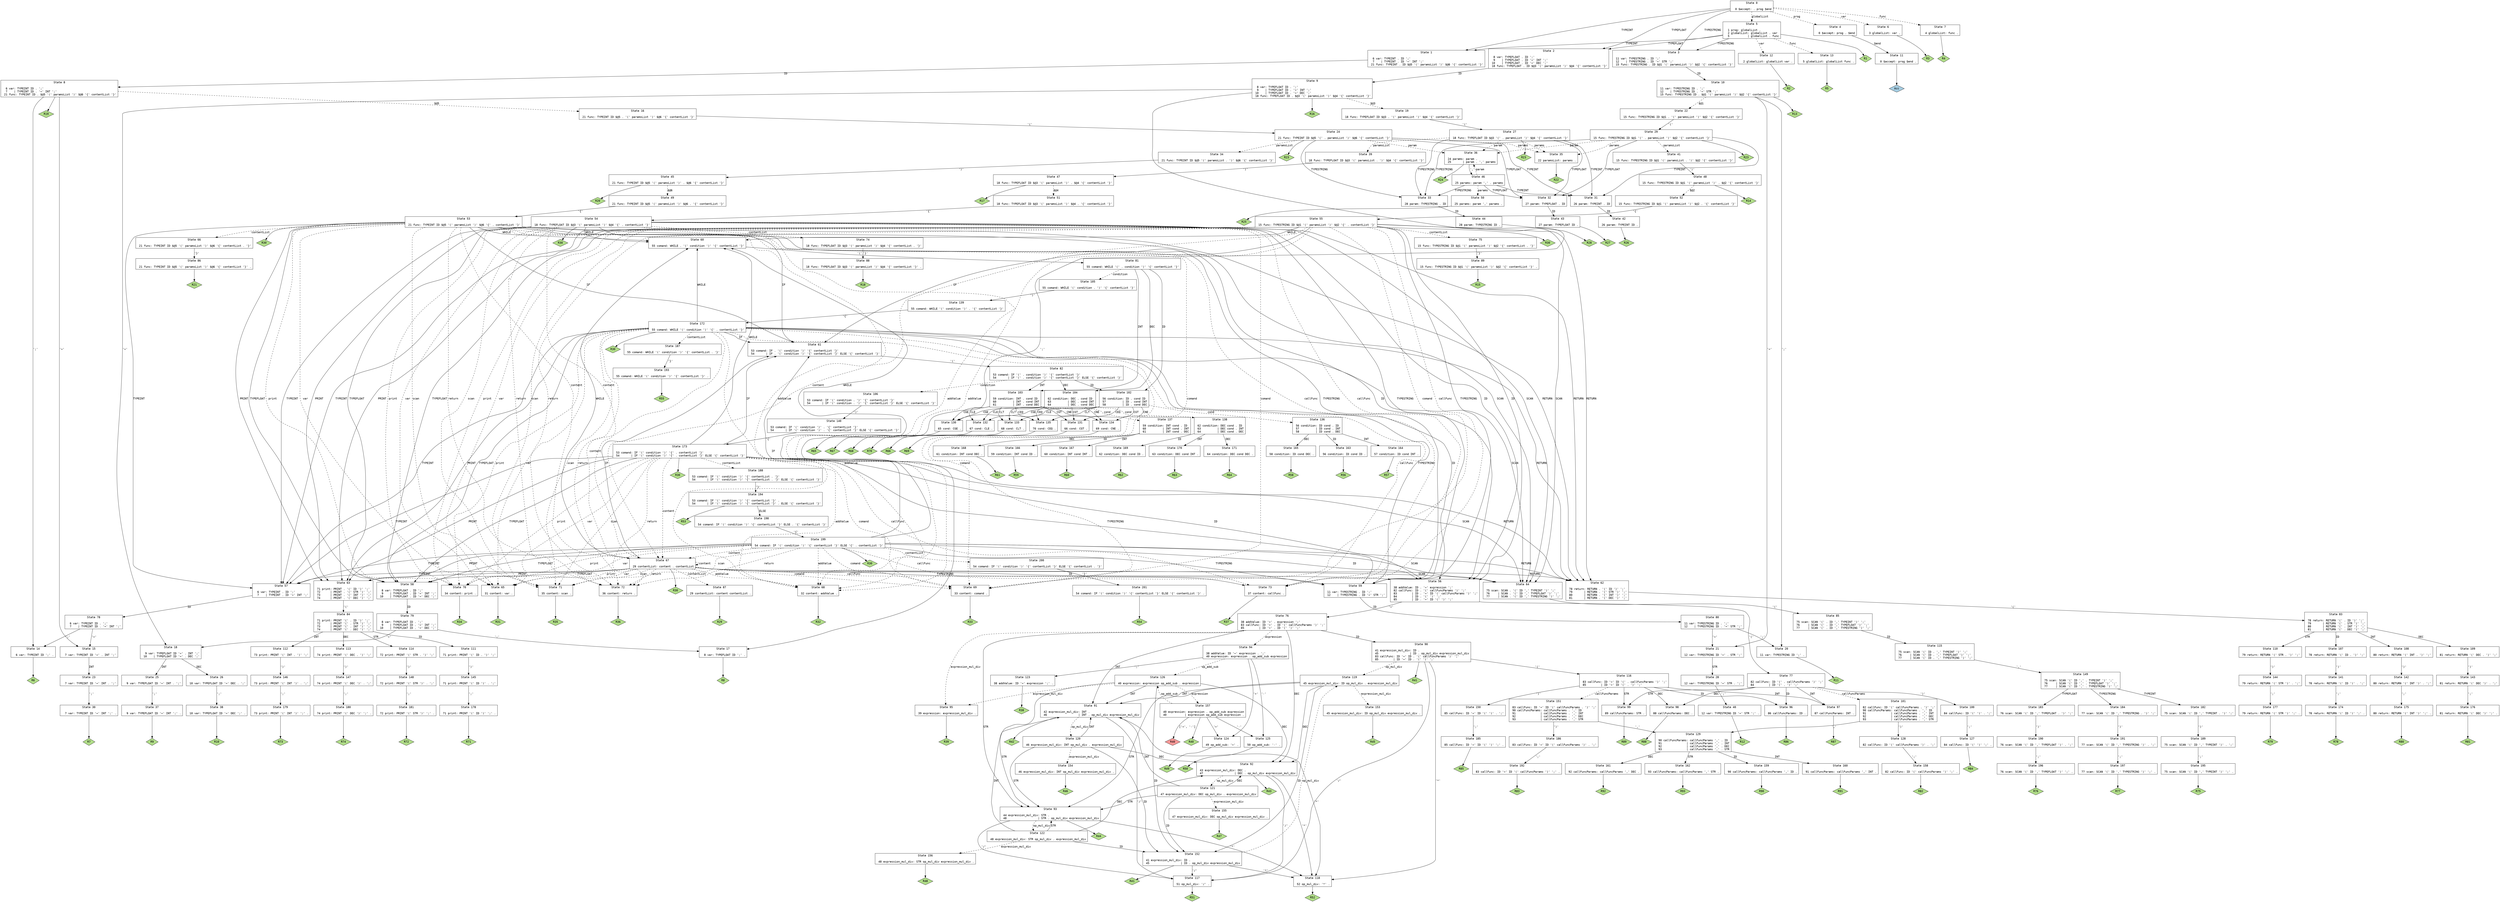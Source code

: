 // Generated by GNU Bison 3.5.1.
// Report bugs to <bug-bison@gnu.org>.
// Home page: <https://www.gnu.org/software/bison/>.

digraph "lang.y"
{
  node [fontname = courier, shape = box, colorscheme = paired6]
  edge [fontname = courier]

  0 [label="State 0\n\l  0 $accept: . prog $end\l"]
  0 -> 1 [style=solid label="TYPEINT"]
  0 -> 2 [style=solid label="TYPEFLOAT"]
  0 -> 3 [style=solid label="TYPESTRING"]
  0 -> 4 [style=dashed label="prog"]
  0 -> 5 [style=dashed label="globalList"]
  0 -> 6 [style=dashed label="var"]
  0 -> 7 [style=dashed label="func"]
  1 [label="State 1\n\l  6 var: TYPEINT . ID ';'\l  7    | TYPEINT . ID '=' INT ';'\l 21 func: TYPEINT . ID $@5 '(' paramsList ')' $@6 '{' contentList '}'\l"]
  1 -> 8 [style=solid label="ID"]
  2 [label="State 2\n\l  8 var: TYPEFLOAT . ID ';'\l  9    | TYPEFLOAT . ID '=' INT ';'\l 10    | TYPEFLOAT . ID '=' DEC ';'\l 18 func: TYPEFLOAT . ID $@3 '(' paramsList ')' $@4 '{' contentList '}'\l"]
  2 -> 9 [style=solid label="ID"]
  3 [label="State 3\n\l 11 var: TYPESTRING . ID ';'\l 12    | TYPESTRING . ID '=' STR ';'\l 15 func: TYPESTRING . ID $@1 '(' paramsList ')' $@2 '{' contentList '}'\l"]
  3 -> 10 [style=solid label="ID"]
  4 [label="State 4\n\l  0 $accept: prog . $end\l"]
  4 -> 11 [style=solid label="$end"]
  5 [label="State 5\n\l  1 prog: globalList .\l  2 globalList: globalList . var\l  5           | globalList . func\l"]
  5 -> 1 [style=solid label="TYPEINT"]
  5 -> 2 [style=solid label="TYPEFLOAT"]
  5 -> 3 [style=solid label="TYPESTRING"]
  5 -> 12 [style=dashed label="var"]
  5 -> 13 [style=dashed label="func"]
  5 -> "5R1" [style=solid]
 "5R1" [label="R1", fillcolor=3, shape=diamond, style=filled]
  6 [label="State 6\n\l  3 globalList: var .\l"]
  6 -> "6R3" [style=solid]
 "6R3" [label="R3", fillcolor=3, shape=diamond, style=filled]
  7 [label="State 7\n\l  4 globalList: func .\l"]
  7 -> "7R4" [style=solid]
 "7R4" [label="R4", fillcolor=3, shape=diamond, style=filled]
  8 [label="State 8\n\l  6 var: TYPEINT ID . ';'\l  7    | TYPEINT ID . '=' INT ';'\l 21 func: TYPEINT ID . $@5 '(' paramsList ')' $@6 '{' contentList '}'\l"]
  8 -> 14 [style=solid label="';'"]
  8 -> 15 [style=solid label="'='"]
  8 -> 16 [style=dashed label="$@5"]
  8 -> "8R19" [style=solid]
 "8R19" [label="R19", fillcolor=3, shape=diamond, style=filled]
  9 [label="State 9\n\l  8 var: TYPEFLOAT ID . ';'\l  9    | TYPEFLOAT ID . '=' INT ';'\l 10    | TYPEFLOAT ID . '=' DEC ';'\l 18 func: TYPEFLOAT ID . $@3 '(' paramsList ')' $@4 '{' contentList '}'\l"]
  9 -> 17 [style=solid label="';'"]
  9 -> 18 [style=solid label="'='"]
  9 -> 19 [style=dashed label="$@3"]
  9 -> "9R16" [style=solid]
 "9R16" [label="R16", fillcolor=3, shape=diamond, style=filled]
  10 [label="State 10\n\l 11 var: TYPESTRING ID . ';'\l 12    | TYPESTRING ID . '=' STR ';'\l 15 func: TYPESTRING ID . $@1 '(' paramsList ')' $@2 '{' contentList '}'\l"]
  10 -> 20 [style=solid label="';'"]
  10 -> 21 [style=solid label="'='"]
  10 -> 22 [style=dashed label="$@1"]
  10 -> "10R13" [style=solid]
 "10R13" [label="R13", fillcolor=3, shape=diamond, style=filled]
  11 [label="State 11\n\l  0 $accept: prog $end .\l"]
  11 -> "11R0" [style=solid]
 "11R0" [label="Acc", fillcolor=1, shape=diamond, style=filled]
  12 [label="State 12\n\l  2 globalList: globalList var .\l"]
  12 -> "12R2" [style=solid]
 "12R2" [label="R2", fillcolor=3, shape=diamond, style=filled]
  13 [label="State 13\n\l  5 globalList: globalList func .\l"]
  13 -> "13R5" [style=solid]
 "13R5" [label="R5", fillcolor=3, shape=diamond, style=filled]
  14 [label="State 14\n\l  6 var: TYPEINT ID ';' .\l"]
  14 -> "14R6" [style=solid]
 "14R6" [label="R6", fillcolor=3, shape=diamond, style=filled]
  15 [label="State 15\n\l  7 var: TYPEINT ID '=' . INT ';'\l"]
  15 -> 23 [style=solid label="INT"]
  16 [label="State 16\n\l 21 func: TYPEINT ID $@5 . '(' paramsList ')' $@6 '{' contentList '}'\l"]
  16 -> 24 [style=solid label="'('"]
  17 [label="State 17\n\l  8 var: TYPEFLOAT ID ';' .\l"]
  17 -> "17R8" [style=solid]
 "17R8" [label="R8", fillcolor=3, shape=diamond, style=filled]
  18 [label="State 18\n\l  9 var: TYPEFLOAT ID '=' . INT ';'\l 10    | TYPEFLOAT ID '=' . DEC ';'\l"]
  18 -> 25 [style=solid label="INT"]
  18 -> 26 [style=solid label="DEC"]
  19 [label="State 19\n\l 18 func: TYPEFLOAT ID $@3 . '(' paramsList ')' $@4 '{' contentList '}'\l"]
  19 -> 27 [style=solid label="'('"]
  20 [label="State 20\n\l 11 var: TYPESTRING ID ';' .\l"]
  20 -> "20R11" [style=solid]
 "20R11" [label="R11", fillcolor=3, shape=diamond, style=filled]
  21 [label="State 21\n\l 12 var: TYPESTRING ID '=' . STR ';'\l"]
  21 -> 28 [style=solid label="STR"]
  22 [label="State 22\n\l 15 func: TYPESTRING ID $@1 . '(' paramsList ')' $@2 '{' contentList '}'\l"]
  22 -> 29 [style=solid label="'('"]
  23 [label="State 23\n\l  7 var: TYPEINT ID '=' INT . ';'\l"]
  23 -> 30 [style=solid label="';'"]
  24 [label="State 24\n\l 21 func: TYPEINT ID $@5 '(' . paramsList ')' $@6 '{' contentList '}'\l"]
  24 -> 31 [style=solid label="TYPEINT"]
  24 -> 32 [style=solid label="TYPEFLOAT"]
  24 -> 33 [style=solid label="TYPESTRING"]
  24 -> 34 [style=dashed label="paramsList"]
  24 -> 35 [style=dashed label="params"]
  24 -> 36 [style=dashed label="param"]
  24 -> "24R23" [style=solid]
 "24R23" [label="R23", fillcolor=3, shape=diamond, style=filled]
  25 [label="State 25\n\l  9 var: TYPEFLOAT ID '=' INT . ';'\l"]
  25 -> 37 [style=solid label="';'"]
  26 [label="State 26\n\l 10 var: TYPEFLOAT ID '=' DEC . ';'\l"]
  26 -> 38 [style=solid label="';'"]
  27 [label="State 27\n\l 18 func: TYPEFLOAT ID $@3 '(' . paramsList ')' $@4 '{' contentList '}'\l"]
  27 -> 31 [style=solid label="TYPEINT"]
  27 -> 32 [style=solid label="TYPEFLOAT"]
  27 -> 33 [style=solid label="TYPESTRING"]
  27 -> 39 [style=dashed label="paramsList"]
  27 -> 35 [style=dashed label="params"]
  27 -> 36 [style=dashed label="param"]
  27 -> "27R23" [style=solid]
 "27R23" [label="R23", fillcolor=3, shape=diamond, style=filled]
  28 [label="State 28\n\l 12 var: TYPESTRING ID '=' STR . ';'\l"]
  28 -> 40 [style=solid label="';'"]
  29 [label="State 29\n\l 15 func: TYPESTRING ID $@1 '(' . paramsList ')' $@2 '{' contentList '}'\l"]
  29 -> 31 [style=solid label="TYPEINT"]
  29 -> 32 [style=solid label="TYPEFLOAT"]
  29 -> 33 [style=solid label="TYPESTRING"]
  29 -> 41 [style=dashed label="paramsList"]
  29 -> 35 [style=dashed label="params"]
  29 -> 36 [style=dashed label="param"]
  29 -> "29R23" [style=solid]
 "29R23" [label="R23", fillcolor=3, shape=diamond, style=filled]
  30 [label="State 30\n\l  7 var: TYPEINT ID '=' INT ';' .\l"]
  30 -> "30R7" [style=solid]
 "30R7" [label="R7", fillcolor=3, shape=diamond, style=filled]
  31 [label="State 31\n\l 26 param: TYPEINT . ID\l"]
  31 -> 42 [style=solid label="ID"]
  32 [label="State 32\n\l 27 param: TYPEFLOAT . ID\l"]
  32 -> 43 [style=solid label="ID"]
  33 [label="State 33\n\l 28 param: TYPESTRING . ID\l"]
  33 -> 44 [style=solid label="ID"]
  34 [label="State 34\n\l 21 func: TYPEINT ID $@5 '(' paramsList . ')' $@6 '{' contentList '}'\l"]
  34 -> 45 [style=solid label="')'"]
  35 [label="State 35\n\l 22 paramsList: params .\l"]
  35 -> "35R22" [style=solid]
 "35R22" [label="R22", fillcolor=3, shape=diamond, style=filled]
  36 [label="State 36\n\l 24 params: param .\l 25       | param . ',' params\l"]
  36 -> 46 [style=solid label="','"]
  36 -> "36R24" [style=solid]
 "36R24" [label="R24", fillcolor=3, shape=diamond, style=filled]
  37 [label="State 37\n\l  9 var: TYPEFLOAT ID '=' INT ';' .\l"]
  37 -> "37R9" [style=solid]
 "37R9" [label="R9", fillcolor=3, shape=diamond, style=filled]
  38 [label="State 38\n\l 10 var: TYPEFLOAT ID '=' DEC ';' .\l"]
  38 -> "38R10" [style=solid]
 "38R10" [label="R10", fillcolor=3, shape=diamond, style=filled]
  39 [label="State 39\n\l 18 func: TYPEFLOAT ID $@3 '(' paramsList . ')' $@4 '{' contentList '}'\l"]
  39 -> 47 [style=solid label="')'"]
  40 [label="State 40\n\l 12 var: TYPESTRING ID '=' STR ';' .\l"]
  40 -> "40R12" [style=solid]
 "40R12" [label="R12", fillcolor=3, shape=diamond, style=filled]
  41 [label="State 41\n\l 15 func: TYPESTRING ID $@1 '(' paramsList . ')' $@2 '{' contentList '}'\l"]
  41 -> 48 [style=solid label="')'"]
  42 [label="State 42\n\l 26 param: TYPEINT ID .\l"]
  42 -> "42R26" [style=solid]
 "42R26" [label="R26", fillcolor=3, shape=diamond, style=filled]
  43 [label="State 43\n\l 27 param: TYPEFLOAT ID .\l"]
  43 -> "43R27" [style=solid]
 "43R27" [label="R27", fillcolor=3, shape=diamond, style=filled]
  44 [label="State 44\n\l 28 param: TYPESTRING ID .\l"]
  44 -> "44R28" [style=solid]
 "44R28" [label="R28", fillcolor=3, shape=diamond, style=filled]
  45 [label="State 45\n\l 21 func: TYPEINT ID $@5 '(' paramsList ')' . $@6 '{' contentList '}'\l"]
  45 -> 49 [style=dashed label="$@6"]
  45 -> "45R20" [style=solid]
 "45R20" [label="R20", fillcolor=3, shape=diamond, style=filled]
  46 [label="State 46\n\l 25 params: param ',' . params\l"]
  46 -> 31 [style=solid label="TYPEINT"]
  46 -> 32 [style=solid label="TYPEFLOAT"]
  46 -> 33 [style=solid label="TYPESTRING"]
  46 -> 50 [style=dashed label="params"]
  46 -> 36 [style=dashed label="param"]
  47 [label="State 47\n\l 18 func: TYPEFLOAT ID $@3 '(' paramsList ')' . $@4 '{' contentList '}'\l"]
  47 -> 51 [style=dashed label="$@4"]
  47 -> "47R17" [style=solid]
 "47R17" [label="R17", fillcolor=3, shape=diamond, style=filled]
  48 [label="State 48\n\l 15 func: TYPESTRING ID $@1 '(' paramsList ')' . $@2 '{' contentList '}'\l"]
  48 -> 52 [style=dashed label="$@2"]
  48 -> "48R14" [style=solid]
 "48R14" [label="R14", fillcolor=3, shape=diamond, style=filled]
  49 [label="State 49\n\l 21 func: TYPEINT ID $@5 '(' paramsList ')' $@6 . '{' contentList '}'\l"]
  49 -> 53 [style=solid label="'{'"]
  50 [label="State 50\n\l 25 params: param ',' params .\l"]
  50 -> "50R25" [style=solid]
 "50R25" [label="R25", fillcolor=3, shape=diamond, style=filled]
  51 [label="State 51\n\l 18 func: TYPEFLOAT ID $@3 '(' paramsList ')' $@4 . '{' contentList '}'\l"]
  51 -> 54 [style=solid label="'{'"]
  52 [label="State 52\n\l 15 func: TYPESTRING ID $@1 '(' paramsList ')' $@2 . '{' contentList '}'\l"]
  52 -> 55 [style=solid label="'{'"]
  53 [label="State 53\n\l 21 func: TYPEINT ID $@5 '(' paramsList ')' $@6 '{' . contentList '}'\l"]
  53 -> 56 [style=solid label="ID"]
  53 -> 57 [style=solid label="TYPEINT"]
  53 -> 58 [style=solid label="TYPEFLOAT"]
  53 -> 59 [style=solid label="TYPESTRING"]
  53 -> 60 [style=solid label="WHILE"]
  53 -> 61 [style=solid label="IF"]
  53 -> 62 [style=solid label="RETURN"]
  53 -> 63 [style=solid label="PRINT"]
  53 -> 64 [style=solid label="SCAN"]
  53 -> 65 [style=dashed label="var"]
  53 -> 66 [style=dashed label="contentList"]
  53 -> 67 [style=dashed label="content"]
  53 -> 68 [style=dashed label="addValue"]
  53 -> 69 [style=dashed label="comand"]
  53 -> 70 [style=dashed label="print"]
  53 -> 71 [style=dashed label="scan"]
  53 -> 72 [style=dashed label="return"]
  53 -> 73 [style=dashed label="callFunc"]
  53 -> "53R30" [style=solid]
 "53R30" [label="R30", fillcolor=3, shape=diamond, style=filled]
  54 [label="State 54\n\l 18 func: TYPEFLOAT ID $@3 '(' paramsList ')' $@4 '{' . contentList '}'\l"]
  54 -> 56 [style=solid label="ID"]
  54 -> 57 [style=solid label="TYPEINT"]
  54 -> 58 [style=solid label="TYPEFLOAT"]
  54 -> 59 [style=solid label="TYPESTRING"]
  54 -> 60 [style=solid label="WHILE"]
  54 -> 61 [style=solid label="IF"]
  54 -> 62 [style=solid label="RETURN"]
  54 -> 63 [style=solid label="PRINT"]
  54 -> 64 [style=solid label="SCAN"]
  54 -> 65 [style=dashed label="var"]
  54 -> 74 [style=dashed label="contentList"]
  54 -> 67 [style=dashed label="content"]
  54 -> 68 [style=dashed label="addValue"]
  54 -> 69 [style=dashed label="comand"]
  54 -> 70 [style=dashed label="print"]
  54 -> 71 [style=dashed label="scan"]
  54 -> 72 [style=dashed label="return"]
  54 -> 73 [style=dashed label="callFunc"]
  54 -> "54R30" [style=solid]
 "54R30" [label="R30", fillcolor=3, shape=diamond, style=filled]
  55 [label="State 55\n\l 15 func: TYPESTRING ID $@1 '(' paramsList ')' $@2 '{' . contentList '}'\l"]
  55 -> 56 [style=solid label="ID"]
  55 -> 57 [style=solid label="TYPEINT"]
  55 -> 58 [style=solid label="TYPEFLOAT"]
  55 -> 59 [style=solid label="TYPESTRING"]
  55 -> 60 [style=solid label="WHILE"]
  55 -> 61 [style=solid label="IF"]
  55 -> 62 [style=solid label="RETURN"]
  55 -> 63 [style=solid label="PRINT"]
  55 -> 64 [style=solid label="SCAN"]
  55 -> 65 [style=dashed label="var"]
  55 -> 75 [style=dashed label="contentList"]
  55 -> 67 [style=dashed label="content"]
  55 -> 68 [style=dashed label="addValue"]
  55 -> 69 [style=dashed label="comand"]
  55 -> 70 [style=dashed label="print"]
  55 -> 71 [style=dashed label="scan"]
  55 -> 72 [style=dashed label="return"]
  55 -> 73 [style=dashed label="callFunc"]
  55 -> "55R30" [style=solid]
 "55R30" [label="R30", fillcolor=3, shape=diamond, style=filled]
  56 [label="State 56\n\l 38 addValue: ID . '=' expression ';'\l 82 callFunc: ID . '(' callFuncParams ')' ';'\l 83         | ID . '=' ID '(' callFuncParams ')' ';'\l 84         | ID . '(' ')' ';'\l 85         | ID . '=' ID '(' ')' ';'\l"]
  56 -> 76 [style=solid label="'='"]
  56 -> 77 [style=solid label="'('"]
  57 [label="State 57\n\l  6 var: TYPEINT . ID ';'\l  7    | TYPEINT . ID '=' INT ';'\l"]
  57 -> 78 [style=solid label="ID"]
  58 [label="State 58\n\l  8 var: TYPEFLOAT . ID ';'\l  9    | TYPEFLOAT . ID '=' INT ';'\l 10    | TYPEFLOAT . ID '=' DEC ';'\l"]
  58 -> 79 [style=solid label="ID"]
  59 [label="State 59\n\l 11 var: TYPESTRING . ID ';'\l 12    | TYPESTRING . ID '=' STR ';'\l"]
  59 -> 80 [style=solid label="ID"]
  60 [label="State 60\n\l 55 comand: WHILE . '(' condition ')' '{' contentList '}'\l"]
  60 -> 81 [style=solid label="'('"]
  61 [label="State 61\n\l 53 comand: IF . '(' condition ')' '{' contentList '}'\l 54       | IF . '(' condition ')' '{' contentList '}' ELSE '{' contentList '}'\l"]
  61 -> 82 [style=solid label="'('"]
  62 [label="State 62\n\l 78 return: RETURN . '(' ID ')' ';'\l 79       | RETURN . '(' STR ')' ';'\l 80       | RETURN . '(' INT ')' ';'\l 81       | RETURN . '(' DEC ')' ';'\l"]
  62 -> 83 [style=solid label="'('"]
  63 [label="State 63\n\l 71 print: PRINT . '(' ID ')' ';'\l 72      | PRINT . '(' STR ')' ';'\l 73      | PRINT . '(' INT ')' ';'\l 74      | PRINT . '(' DEC ')' ';'\l"]
  63 -> 84 [style=solid label="'('"]
  64 [label="State 64\n\l 75 scan: SCAN . '(' ID ',' TYPEINT ')' ';'\l 76     | SCAN . '(' ID ',' TYPEFLOAT ')' ';'\l 77     | SCAN . '(' ID ',' TYPESTRING ')' ';'\l"]
  64 -> 85 [style=solid label="'('"]
  65 [label="State 65\n\l 31 content: var .\l"]
  65 -> "65R31" [style=solid]
 "65R31" [label="R31", fillcolor=3, shape=diamond, style=filled]
  66 [label="State 66\n\l 21 func: TYPEINT ID $@5 '(' paramsList ')' $@6 '{' contentList . '}'\l"]
  66 -> 86 [style=solid label="'}'"]
  67 [label="State 67\n\l 29 contentList: content . contentList\l"]
  67 -> 56 [style=solid label="ID"]
  67 -> 57 [style=solid label="TYPEINT"]
  67 -> 58 [style=solid label="TYPEFLOAT"]
  67 -> 59 [style=solid label="TYPESTRING"]
  67 -> 60 [style=solid label="WHILE"]
  67 -> 61 [style=solid label="IF"]
  67 -> 62 [style=solid label="RETURN"]
  67 -> 63 [style=solid label="PRINT"]
  67 -> 64 [style=solid label="SCAN"]
  67 -> 65 [style=dashed label="var"]
  67 -> 87 [style=dashed label="contentList"]
  67 -> 67 [style=dashed label="content"]
  67 -> 68 [style=dashed label="addValue"]
  67 -> 69 [style=dashed label="comand"]
  67 -> 70 [style=dashed label="print"]
  67 -> 71 [style=dashed label="scan"]
  67 -> 72 [style=dashed label="return"]
  67 -> 73 [style=dashed label="callFunc"]
  67 -> "67R30" [style=solid]
 "67R30" [label="R30", fillcolor=3, shape=diamond, style=filled]
  68 [label="State 68\n\l 32 content: addValue .\l"]
  68 -> "68R32" [style=solid]
 "68R32" [label="R32", fillcolor=3, shape=diamond, style=filled]
  69 [label="State 69\n\l 33 content: comand .\l"]
  69 -> "69R33" [style=solid]
 "69R33" [label="R33", fillcolor=3, shape=diamond, style=filled]
  70 [label="State 70\n\l 34 content: print .\l"]
  70 -> "70R34" [style=solid]
 "70R34" [label="R34", fillcolor=3, shape=diamond, style=filled]
  71 [label="State 71\n\l 35 content: scan .\l"]
  71 -> "71R35" [style=solid]
 "71R35" [label="R35", fillcolor=3, shape=diamond, style=filled]
  72 [label="State 72\n\l 36 content: return .\l"]
  72 -> "72R36" [style=solid]
 "72R36" [label="R36", fillcolor=3, shape=diamond, style=filled]
  73 [label="State 73\n\l 37 content: callFunc .\l"]
  73 -> "73R37" [style=solid]
 "73R37" [label="R37", fillcolor=3, shape=diamond, style=filled]
  74 [label="State 74\n\l 18 func: TYPEFLOAT ID $@3 '(' paramsList ')' $@4 '{' contentList . '}'\l"]
  74 -> 88 [style=solid label="'}'"]
  75 [label="State 75\n\l 15 func: TYPESTRING ID $@1 '(' paramsList ')' $@2 '{' contentList . '}'\l"]
  75 -> 89 [style=solid label="'}'"]
  76 [label="State 76\n\l 38 addValue: ID '=' . expression ';'\l 83 callFunc: ID '=' . ID '(' callFuncParams ')' ';'\l 85         | ID '=' . ID '(' ')' ';'\l"]
  76 -> 90 [style=solid label="ID"]
  76 -> 91 [style=solid label="INT"]
  76 -> 92 [style=solid label="DEC"]
  76 -> 93 [style=solid label="STR"]
  76 -> 94 [style=dashed label="expression"]
  76 -> 95 [style=dashed label="expression_mul_div"]
  77 [label="State 77\n\l 82 callFunc: ID '(' . callFuncParams ')' ';'\l 84         | ID '(' . ')' ';'\l"]
  77 -> 96 [style=solid label="ID"]
  77 -> 97 [style=solid label="INT"]
  77 -> 98 [style=solid label="DEC"]
  77 -> 99 [style=solid label="STR"]
  77 -> 100 [style=solid label="')'"]
  77 -> 101 [style=dashed label="callFuncParams"]
  78 [label="State 78\n\l  6 var: TYPEINT ID . ';'\l  7    | TYPEINT ID . '=' INT ';'\l"]
  78 -> 14 [style=solid label="';'"]
  78 -> 15 [style=solid label="'='"]
  79 [label="State 79\n\l  8 var: TYPEFLOAT ID . ';'\l  9    | TYPEFLOAT ID . '=' INT ';'\l 10    | TYPEFLOAT ID . '=' DEC ';'\l"]
  79 -> 17 [style=solid label="';'"]
  79 -> 18 [style=solid label="'='"]
  80 [label="State 80\n\l 11 var: TYPESTRING ID . ';'\l 12    | TYPESTRING ID . '=' STR ';'\l"]
  80 -> 20 [style=solid label="';'"]
  80 -> 21 [style=solid label="'='"]
  81 [label="State 81\n\l 55 comand: WHILE '(' . condition ')' '{' contentList '}'\l"]
  81 -> 102 [style=solid label="ID"]
  81 -> 103 [style=solid label="INT"]
  81 -> 104 [style=solid label="DEC"]
  81 -> 105 [style=dashed label="condition"]
  82 [label="State 82\n\l 53 comand: IF '(' . condition ')' '{' contentList '}'\l 54       | IF '(' . condition ')' '{' contentList '}' ELSE '{' contentList '}'\l"]
  82 -> 102 [style=solid label="ID"]
  82 -> 103 [style=solid label="INT"]
  82 -> 104 [style=solid label="DEC"]
  82 -> 106 [style=dashed label="condition"]
  83 [label="State 83\n\l 78 return: RETURN '(' . ID ')' ';'\l 79       | RETURN '(' . STR ')' ';'\l 80       | RETURN '(' . INT ')' ';'\l 81       | RETURN '(' . DEC ')' ';'\l"]
  83 -> 107 [style=solid label="ID"]
  83 -> 108 [style=solid label="INT"]
  83 -> 109 [style=solid label="DEC"]
  83 -> 110 [style=solid label="STR"]
  84 [label="State 84\n\l 71 print: PRINT '(' . ID ')' ';'\l 72      | PRINT '(' . STR ')' ';'\l 73      | PRINT '(' . INT ')' ';'\l 74      | PRINT '(' . DEC ')' ';'\l"]
  84 -> 111 [style=solid label="ID"]
  84 -> 112 [style=solid label="INT"]
  84 -> 113 [style=solid label="DEC"]
  84 -> 114 [style=solid label="STR"]
  85 [label="State 85\n\l 75 scan: SCAN '(' . ID ',' TYPEINT ')' ';'\l 76     | SCAN '(' . ID ',' TYPEFLOAT ')' ';'\l 77     | SCAN '(' . ID ',' TYPESTRING ')' ';'\l"]
  85 -> 115 [style=solid label="ID"]
  86 [label="State 86\n\l 21 func: TYPEINT ID $@5 '(' paramsList ')' $@6 '{' contentList '}' .\l"]
  86 -> "86R21" [style=solid]
 "86R21" [label="R21", fillcolor=3, shape=diamond, style=filled]
  87 [label="State 87\n\l 29 contentList: content contentList .\l"]
  87 -> "87R29" [style=solid]
 "87R29" [label="R29", fillcolor=3, shape=diamond, style=filled]
  88 [label="State 88\n\l 18 func: TYPEFLOAT ID $@3 '(' paramsList ')' $@4 '{' contentList '}' .\l"]
  88 -> "88R18" [style=solid]
 "88R18" [label="R18", fillcolor=3, shape=diamond, style=filled]
  89 [label="State 89\n\l 15 func: TYPESTRING ID $@1 '(' paramsList ')' $@2 '{' contentList '}' .\l"]
  89 -> "89R15" [style=solid]
 "89R15" [label="R15", fillcolor=3, shape=diamond, style=filled]
  90 [label="State 90\n\l 41 expression_mul_div: ID .\l 45                   | ID . op_mul_div expression_mul_div\l 83 callFunc: ID '=' ID . '(' callFuncParams ')' ';'\l 85         | ID '=' ID . '(' ')' ';'\l"]
  90 -> 116 [style=solid label="'('"]
  90 -> 117 [style=solid label="'/'"]
  90 -> 118 [style=solid label="'*'"]
  90 -> 119 [style=dashed label="op_mul_div"]
  90 -> "90R41" [style=solid]
 "90R41" [label="R41", fillcolor=3, shape=diamond, style=filled]
  91 [label="State 91\n\l 42 expression_mul_div: INT .\l 46                   | INT . op_mul_div expression_mul_div\l"]
  91 -> 117 [style=solid label="'/'"]
  91 -> 118 [style=solid label="'*'"]
  91 -> 120 [style=dashed label="op_mul_div"]
  91 -> "91R42" [style=solid]
 "91R42" [label="R42", fillcolor=3, shape=diamond, style=filled]
  92 [label="State 92\n\l 43 expression_mul_div: DEC .\l 47                   | DEC . op_mul_div expression_mul_div\l"]
  92 -> 117 [style=solid label="'/'"]
  92 -> 118 [style=solid label="'*'"]
  92 -> 121 [style=dashed label="op_mul_div"]
  92 -> "92R43" [style=solid]
 "92R43" [label="R43", fillcolor=3, shape=diamond, style=filled]
  93 [label="State 93\n\l 44 expression_mul_div: STR .\l 48                   | STR . op_mul_div expression_mul_div\l"]
  93 -> 117 [style=solid label="'/'"]
  93 -> 118 [style=solid label="'*'"]
  93 -> 122 [style=dashed label="op_mul_div"]
  93 -> "93R44" [style=solid]
 "93R44" [label="R44", fillcolor=3, shape=diamond, style=filled]
  94 [label="State 94\n\l 38 addValue: ID '=' expression . ';'\l 40 expression: expression . op_add_sub expression\l"]
  94 -> 123 [style=solid label="';'"]
  94 -> 124 [style=solid label="'+'"]
  94 -> 125 [style=solid label="'-'"]
  94 -> 126 [style=dashed label="op_add_sub"]
  95 [label="State 95\n\l 39 expression: expression_mul_div .\l"]
  95 -> "95R39" [style=solid]
 "95R39" [label="R39", fillcolor=3, shape=diamond, style=filled]
  96 [label="State 96\n\l 86 callFuncParams: ID .\l"]
  96 -> "96R86" [style=solid]
 "96R86" [label="R86", fillcolor=3, shape=diamond, style=filled]
  97 [label="State 97\n\l 87 callFuncParams: INT .\l"]
  97 -> "97R87" [style=solid]
 "97R87" [label="R87", fillcolor=3, shape=diamond, style=filled]
  98 [label="State 98\n\l 88 callFuncParams: DEC .\l"]
  98 -> "98R88" [style=solid]
 "98R88" [label="R88", fillcolor=3, shape=diamond, style=filled]
  99 [label="State 99\n\l 89 callFuncParams: STR .\l"]
  99 -> "99R89" [style=solid]
 "99R89" [label="R89", fillcolor=3, shape=diamond, style=filled]
  100 [label="State 100\n\l 84 callFunc: ID '(' ')' . ';'\l"]
  100 -> 127 [style=solid label="';'"]
  101 [label="State 101\n\l 82 callFunc: ID '(' callFuncParams . ')' ';'\l 90 callFuncParams: callFuncParams . ',' ID\l 91               | callFuncParams . ',' INT\l 92               | callFuncParams . ',' DEC\l 93               | callFuncParams . ',' STR\l"]
  101 -> 128 [style=solid label="')'"]
  101 -> 129 [style=solid label="','"]
  102 [label="State 102\n\l 56 condition: ID . cond ID\l 57          | ID . cond INT\l 58          | ID . cond DEC\l"]
  102 -> 130 [style=solid label="CGE"]
  102 -> 131 [style=solid label="CGT"]
  102 -> 132 [style=solid label="CLE"]
  102 -> 133 [style=solid label="CLT"]
  102 -> 134 [style=solid label="CNE"]
  102 -> 135 [style=solid label="CEQ"]
  102 -> 136 [style=dashed label="cond"]
  103 [label="State 103\n\l 59 condition: INT . cond ID\l 60          | INT . cond INT\l 61          | INT . cond DEC\l"]
  103 -> 130 [style=solid label="CGE"]
  103 -> 131 [style=solid label="CGT"]
  103 -> 132 [style=solid label="CLE"]
  103 -> 133 [style=solid label="CLT"]
  103 -> 134 [style=solid label="CNE"]
  103 -> 135 [style=solid label="CEQ"]
  103 -> 137 [style=dashed label="cond"]
  104 [label="State 104\n\l 62 condition: DEC . cond ID\l 63          | DEC . cond INT\l 64          | DEC . cond DEC\l"]
  104 -> 130 [style=solid label="CGE"]
  104 -> 131 [style=solid label="CGT"]
  104 -> 132 [style=solid label="CLE"]
  104 -> 133 [style=solid label="CLT"]
  104 -> 134 [style=solid label="CNE"]
  104 -> 135 [style=solid label="CEQ"]
  104 -> 138 [style=dashed label="cond"]
  105 [label="State 105\n\l 55 comand: WHILE '(' condition . ')' '{' contentList '}'\l"]
  105 -> 139 [style=solid label="')'"]
  106 [label="State 106\n\l 53 comand: IF '(' condition . ')' '{' contentList '}'\l 54       | IF '(' condition . ')' '{' contentList '}' ELSE '{' contentList '}'\l"]
  106 -> 140 [style=solid label="')'"]
  107 [label="State 107\n\l 78 return: RETURN '(' ID . ')' ';'\l"]
  107 -> 141 [style=solid label="')'"]
  108 [label="State 108\n\l 80 return: RETURN '(' INT . ')' ';'\l"]
  108 -> 142 [style=solid label="')'"]
  109 [label="State 109\n\l 81 return: RETURN '(' DEC . ')' ';'\l"]
  109 -> 143 [style=solid label="')'"]
  110 [label="State 110\n\l 79 return: RETURN '(' STR . ')' ';'\l"]
  110 -> 144 [style=solid label="')'"]
  111 [label="State 111\n\l 71 print: PRINT '(' ID . ')' ';'\l"]
  111 -> 145 [style=solid label="')'"]
  112 [label="State 112\n\l 73 print: PRINT '(' INT . ')' ';'\l"]
  112 -> 146 [style=solid label="')'"]
  113 [label="State 113\n\l 74 print: PRINT '(' DEC . ')' ';'\l"]
  113 -> 147 [style=solid label="')'"]
  114 [label="State 114\n\l 72 print: PRINT '(' STR . ')' ';'\l"]
  114 -> 148 [style=solid label="')'"]
  115 [label="State 115\n\l 75 scan: SCAN '(' ID . ',' TYPEINT ')' ';'\l 76     | SCAN '(' ID . ',' TYPEFLOAT ')' ';'\l 77     | SCAN '(' ID . ',' TYPESTRING ')' ';'\l"]
  115 -> 149 [style=solid label="','"]
  116 [label="State 116\n\l 83 callFunc: ID '=' ID '(' . callFuncParams ')' ';'\l 85         | ID '=' ID '(' . ')' ';'\l"]
  116 -> 96 [style=solid label="ID"]
  116 -> 97 [style=solid label="INT"]
  116 -> 98 [style=solid label="DEC"]
  116 -> 99 [style=solid label="STR"]
  116 -> 150 [style=solid label="')'"]
  116 -> 151 [style=dashed label="callFuncParams"]
  117 [label="State 117\n\l 51 op_mul_div: '/' .\l"]
  117 -> "117R51" [style=solid]
 "117R51" [label="R51", fillcolor=3, shape=diamond, style=filled]
  118 [label="State 118\n\l 52 op_mul_div: '*' .\l"]
  118 -> "118R52" [style=solid]
 "118R52" [label="R52", fillcolor=3, shape=diamond, style=filled]
  119 [label="State 119\n\l 45 expression_mul_div: ID op_mul_div . expression_mul_div\l"]
  119 -> 152 [style=solid label="ID"]
  119 -> 91 [style=solid label="INT"]
  119 -> 92 [style=solid label="DEC"]
  119 -> 93 [style=solid label="STR"]
  119 -> 153 [style=dashed label="expression_mul_div"]
  120 [label="State 120\n\l 46 expression_mul_div: INT op_mul_div . expression_mul_div\l"]
  120 -> 152 [style=solid label="ID"]
  120 -> 91 [style=solid label="INT"]
  120 -> 92 [style=solid label="DEC"]
  120 -> 93 [style=solid label="STR"]
  120 -> 154 [style=dashed label="expression_mul_div"]
  121 [label="State 121\n\l 47 expression_mul_div: DEC op_mul_div . expression_mul_div\l"]
  121 -> 152 [style=solid label="ID"]
  121 -> 91 [style=solid label="INT"]
  121 -> 92 [style=solid label="DEC"]
  121 -> 93 [style=solid label="STR"]
  121 -> 155 [style=dashed label="expression_mul_div"]
  122 [label="State 122\n\l 48 expression_mul_div: STR op_mul_div . expression_mul_div\l"]
  122 -> 152 [style=solid label="ID"]
  122 -> 91 [style=solid label="INT"]
  122 -> 92 [style=solid label="DEC"]
  122 -> 93 [style=solid label="STR"]
  122 -> 156 [style=dashed label="expression_mul_div"]
  123 [label="State 123\n\l 38 addValue: ID '=' expression ';' .\l"]
  123 -> "123R38" [style=solid]
 "123R38" [label="R38", fillcolor=3, shape=diamond, style=filled]
  124 [label="State 124\n\l 49 op_add_sub: '+' .\l"]
  124 -> "124R49" [style=solid]
 "124R49" [label="R49", fillcolor=3, shape=diamond, style=filled]
  125 [label="State 125\n\l 50 op_add_sub: '-' .\l"]
  125 -> "125R50" [style=solid]
 "125R50" [label="R50", fillcolor=3, shape=diamond, style=filled]
  126 [label="State 126\n\l 40 expression: expression op_add_sub . expression\l"]
  126 -> 152 [style=solid label="ID"]
  126 -> 91 [style=solid label="INT"]
  126 -> 92 [style=solid label="DEC"]
  126 -> 93 [style=solid label="STR"]
  126 -> 157 [style=dashed label="expression"]
  126 -> 95 [style=dashed label="expression_mul_div"]
  127 [label="State 127\n\l 84 callFunc: ID '(' ')' ';' .\l"]
  127 -> "127R84" [style=solid]
 "127R84" [label="R84", fillcolor=3, shape=diamond, style=filled]
  128 [label="State 128\n\l 82 callFunc: ID '(' callFuncParams ')' . ';'\l"]
  128 -> 158 [style=solid label="';'"]
  129 [label="State 129\n\l 90 callFuncParams: callFuncParams ',' . ID\l 91               | callFuncParams ',' . INT\l 92               | callFuncParams ',' . DEC\l 93               | callFuncParams ',' . STR\l"]
  129 -> 159 [style=solid label="ID"]
  129 -> 160 [style=solid label="INT"]
  129 -> 161 [style=solid label="DEC"]
  129 -> 162 [style=solid label="STR"]
  130 [label="State 130\n\l 65 cond: CGE .\l"]
  130 -> "130R65" [style=solid]
 "130R65" [label="R65", fillcolor=3, shape=diamond, style=filled]
  131 [label="State 131\n\l 66 cond: CGT .\l"]
  131 -> "131R66" [style=solid]
 "131R66" [label="R66", fillcolor=3, shape=diamond, style=filled]
  132 [label="State 132\n\l 67 cond: CLE .\l"]
  132 -> "132R67" [style=solid]
 "132R67" [label="R67", fillcolor=3, shape=diamond, style=filled]
  133 [label="State 133\n\l 68 cond: CLT .\l"]
  133 -> "133R68" [style=solid]
 "133R68" [label="R68", fillcolor=3, shape=diamond, style=filled]
  134 [label="State 134\n\l 69 cond: CNE .\l"]
  134 -> "134R69" [style=solid]
 "134R69" [label="R69", fillcolor=3, shape=diamond, style=filled]
  135 [label="State 135\n\l 70 cond: CEQ .\l"]
  135 -> "135R70" [style=solid]
 "135R70" [label="R70", fillcolor=3, shape=diamond, style=filled]
  136 [label="State 136\n\l 56 condition: ID cond . ID\l 57          | ID cond . INT\l 58          | ID cond . DEC\l"]
  136 -> 163 [style=solid label="ID"]
  136 -> 164 [style=solid label="INT"]
  136 -> 165 [style=solid label="DEC"]
  137 [label="State 137\n\l 59 condition: INT cond . ID\l 60          | INT cond . INT\l 61          | INT cond . DEC\l"]
  137 -> 166 [style=solid label="ID"]
  137 -> 167 [style=solid label="INT"]
  137 -> 168 [style=solid label="DEC"]
  138 [label="State 138\n\l 62 condition: DEC cond . ID\l 63          | DEC cond . INT\l 64          | DEC cond . DEC\l"]
  138 -> 169 [style=solid label="ID"]
  138 -> 170 [style=solid label="INT"]
  138 -> 171 [style=solid label="DEC"]
  139 [label="State 139\n\l 55 comand: WHILE '(' condition ')' . '{' contentList '}'\l"]
  139 -> 172 [style=solid label="'{'"]
  140 [label="State 140\n\l 53 comand: IF '(' condition ')' . '{' contentList '}'\l 54       | IF '(' condition ')' . '{' contentList '}' ELSE '{' contentList '}'\l"]
  140 -> 173 [style=solid label="'{'"]
  141 [label="State 141\n\l 78 return: RETURN '(' ID ')' . ';'\l"]
  141 -> 174 [style=solid label="';'"]
  142 [label="State 142\n\l 80 return: RETURN '(' INT ')' . ';'\l"]
  142 -> 175 [style=solid label="';'"]
  143 [label="State 143\n\l 81 return: RETURN '(' DEC ')' . ';'\l"]
  143 -> 176 [style=solid label="';'"]
  144 [label="State 144\n\l 79 return: RETURN '(' STR ')' . ';'\l"]
  144 -> 177 [style=solid label="';'"]
  145 [label="State 145\n\l 71 print: PRINT '(' ID ')' . ';'\l"]
  145 -> 178 [style=solid label="';'"]
  146 [label="State 146\n\l 73 print: PRINT '(' INT ')' . ';'\l"]
  146 -> 179 [style=solid label="';'"]
  147 [label="State 147\n\l 74 print: PRINT '(' DEC ')' . ';'\l"]
  147 -> 180 [style=solid label="';'"]
  148 [label="State 148\n\l 72 print: PRINT '(' STR ')' . ';'\l"]
  148 -> 181 [style=solid label="';'"]
  149 [label="State 149\n\l 75 scan: SCAN '(' ID ',' . TYPEINT ')' ';'\l 76     | SCAN '(' ID ',' . TYPEFLOAT ')' ';'\l 77     | SCAN '(' ID ',' . TYPESTRING ')' ';'\l"]
  149 -> 182 [style=solid label="TYPEINT"]
  149 -> 183 [style=solid label="TYPEFLOAT"]
  149 -> 184 [style=solid label="TYPESTRING"]
  150 [label="State 150\n\l 85 callFunc: ID '=' ID '(' ')' . ';'\l"]
  150 -> 185 [style=solid label="';'"]
  151 [label="State 151\n\l 83 callFunc: ID '=' ID '(' callFuncParams . ')' ';'\l 90 callFuncParams: callFuncParams . ',' ID\l 91               | callFuncParams . ',' INT\l 92               | callFuncParams . ',' DEC\l 93               | callFuncParams . ',' STR\l"]
  151 -> 186 [style=solid label="')'"]
  151 -> 129 [style=solid label="','"]
  152 [label="State 152\n\l 41 expression_mul_div: ID .\l 45                   | ID . op_mul_div expression_mul_div\l"]
  152 -> 117 [style=solid label="'/'"]
  152 -> 118 [style=solid label="'*'"]
  152 -> 119 [style=dashed label="op_mul_div"]
  152 -> "152R41" [style=solid]
 "152R41" [label="R41", fillcolor=3, shape=diamond, style=filled]
  153 [label="State 153\n\l 45 expression_mul_div: ID op_mul_div expression_mul_div .\l"]
  153 -> "153R45" [style=solid]
 "153R45" [label="R45", fillcolor=3, shape=diamond, style=filled]
  154 [label="State 154\n\l 46 expression_mul_div: INT op_mul_div expression_mul_div .\l"]
  154 -> "154R46" [style=solid]
 "154R46" [label="R46", fillcolor=3, shape=diamond, style=filled]
  155 [label="State 155\n\l 47 expression_mul_div: DEC op_mul_div expression_mul_div .\l"]
  155 -> "155R47" [style=solid]
 "155R47" [label="R47", fillcolor=3, shape=diamond, style=filled]
  156 [label="State 156\n\l 48 expression_mul_div: STR op_mul_div expression_mul_div .\l"]
  156 -> "156R48" [style=solid]
 "156R48" [label="R48", fillcolor=3, shape=diamond, style=filled]
  157 [label="State 157\n\l 40 expression: expression . op_add_sub expression\l 40           | expression op_add_sub expression .\l"]
  157 -> 124 [style=solid label="'+'"]
  157 -> 125 [style=solid label="'-'"]
  157 -> 126 [style=dashed label="op_add_sub"]
  157 -> "157R40d" [label="['+', '-']", style=solid]
 "157R40d" [label="R40", fillcolor=5, shape=diamond, style=filled]
  157 -> "157R40" [style=solid]
 "157R40" [label="R40", fillcolor=3, shape=diamond, style=filled]
  158 [label="State 158\n\l 82 callFunc: ID '(' callFuncParams ')' ';' .\l"]
  158 -> "158R82" [style=solid]
 "158R82" [label="R82", fillcolor=3, shape=diamond, style=filled]
  159 [label="State 159\n\l 90 callFuncParams: callFuncParams ',' ID .\l"]
  159 -> "159R90" [style=solid]
 "159R90" [label="R90", fillcolor=3, shape=diamond, style=filled]
  160 [label="State 160\n\l 91 callFuncParams: callFuncParams ',' INT .\l"]
  160 -> "160R91" [style=solid]
 "160R91" [label="R91", fillcolor=3, shape=diamond, style=filled]
  161 [label="State 161\n\l 92 callFuncParams: callFuncParams ',' DEC .\l"]
  161 -> "161R92" [style=solid]
 "161R92" [label="R92", fillcolor=3, shape=diamond, style=filled]
  162 [label="State 162\n\l 93 callFuncParams: callFuncParams ',' STR .\l"]
  162 -> "162R93" [style=solid]
 "162R93" [label="R93", fillcolor=3, shape=diamond, style=filled]
  163 [label="State 163\n\l 56 condition: ID cond ID .\l"]
  163 -> "163R56" [style=solid]
 "163R56" [label="R56", fillcolor=3, shape=diamond, style=filled]
  164 [label="State 164\n\l 57 condition: ID cond INT .\l"]
  164 -> "164R57" [style=solid]
 "164R57" [label="R57", fillcolor=3, shape=diamond, style=filled]
  165 [label="State 165\n\l 58 condition: ID cond DEC .\l"]
  165 -> "165R58" [style=solid]
 "165R58" [label="R58", fillcolor=3, shape=diamond, style=filled]
  166 [label="State 166\n\l 59 condition: INT cond ID .\l"]
  166 -> "166R59" [style=solid]
 "166R59" [label="R59", fillcolor=3, shape=diamond, style=filled]
  167 [label="State 167\n\l 60 condition: INT cond INT .\l"]
  167 -> "167R60" [style=solid]
 "167R60" [label="R60", fillcolor=3, shape=diamond, style=filled]
  168 [label="State 168\n\l 61 condition: INT cond DEC .\l"]
  168 -> "168R61" [style=solid]
 "168R61" [label="R61", fillcolor=3, shape=diamond, style=filled]
  169 [label="State 169\n\l 62 condition: DEC cond ID .\l"]
  169 -> "169R62" [style=solid]
 "169R62" [label="R62", fillcolor=3, shape=diamond, style=filled]
  170 [label="State 170\n\l 63 condition: DEC cond INT .\l"]
  170 -> "170R63" [style=solid]
 "170R63" [label="R63", fillcolor=3, shape=diamond, style=filled]
  171 [label="State 171\n\l 64 condition: DEC cond DEC .\l"]
  171 -> "171R64" [style=solid]
 "171R64" [label="R64", fillcolor=3, shape=diamond, style=filled]
  172 [label="State 172\n\l 55 comand: WHILE '(' condition ')' '{' . contentList '}'\l"]
  172 -> 56 [style=solid label="ID"]
  172 -> 57 [style=solid label="TYPEINT"]
  172 -> 58 [style=solid label="TYPEFLOAT"]
  172 -> 59 [style=solid label="TYPESTRING"]
  172 -> 60 [style=solid label="WHILE"]
  172 -> 61 [style=solid label="IF"]
  172 -> 62 [style=solid label="RETURN"]
  172 -> 63 [style=solid label="PRINT"]
  172 -> 64 [style=solid label="SCAN"]
  172 -> 65 [style=dashed label="var"]
  172 -> 187 [style=dashed label="contentList"]
  172 -> 67 [style=dashed label="content"]
  172 -> 68 [style=dashed label="addValue"]
  172 -> 69 [style=dashed label="comand"]
  172 -> 70 [style=dashed label="print"]
  172 -> 71 [style=dashed label="scan"]
  172 -> 72 [style=dashed label="return"]
  172 -> 73 [style=dashed label="callFunc"]
  172 -> "172R30" [style=solid]
 "172R30" [label="R30", fillcolor=3, shape=diamond, style=filled]
  173 [label="State 173\n\l 53 comand: IF '(' condition ')' '{' . contentList '}'\l 54       | IF '(' condition ')' '{' . contentList '}' ELSE '{' contentList '}'\l"]
  173 -> 56 [style=solid label="ID"]
  173 -> 57 [style=solid label="TYPEINT"]
  173 -> 58 [style=solid label="TYPEFLOAT"]
  173 -> 59 [style=solid label="TYPESTRING"]
  173 -> 60 [style=solid label="WHILE"]
  173 -> 61 [style=solid label="IF"]
  173 -> 62 [style=solid label="RETURN"]
  173 -> 63 [style=solid label="PRINT"]
  173 -> 64 [style=solid label="SCAN"]
  173 -> 65 [style=dashed label="var"]
  173 -> 188 [style=dashed label="contentList"]
  173 -> 67 [style=dashed label="content"]
  173 -> 68 [style=dashed label="addValue"]
  173 -> 69 [style=dashed label="comand"]
  173 -> 70 [style=dashed label="print"]
  173 -> 71 [style=dashed label="scan"]
  173 -> 72 [style=dashed label="return"]
  173 -> 73 [style=dashed label="callFunc"]
  173 -> "173R30" [style=solid]
 "173R30" [label="R30", fillcolor=3, shape=diamond, style=filled]
  174 [label="State 174\n\l 78 return: RETURN '(' ID ')' ';' .\l"]
  174 -> "174R78" [style=solid]
 "174R78" [label="R78", fillcolor=3, shape=diamond, style=filled]
  175 [label="State 175\n\l 80 return: RETURN '(' INT ')' ';' .\l"]
  175 -> "175R80" [style=solid]
 "175R80" [label="R80", fillcolor=3, shape=diamond, style=filled]
  176 [label="State 176\n\l 81 return: RETURN '(' DEC ')' ';' .\l"]
  176 -> "176R81" [style=solid]
 "176R81" [label="R81", fillcolor=3, shape=diamond, style=filled]
  177 [label="State 177\n\l 79 return: RETURN '(' STR ')' ';' .\l"]
  177 -> "177R79" [style=solid]
 "177R79" [label="R79", fillcolor=3, shape=diamond, style=filled]
  178 [label="State 178\n\l 71 print: PRINT '(' ID ')' ';' .\l"]
  178 -> "178R71" [style=solid]
 "178R71" [label="R71", fillcolor=3, shape=diamond, style=filled]
  179 [label="State 179\n\l 73 print: PRINT '(' INT ')' ';' .\l"]
  179 -> "179R73" [style=solid]
 "179R73" [label="R73", fillcolor=3, shape=diamond, style=filled]
  180 [label="State 180\n\l 74 print: PRINT '(' DEC ')' ';' .\l"]
  180 -> "180R74" [style=solid]
 "180R74" [label="R74", fillcolor=3, shape=diamond, style=filled]
  181 [label="State 181\n\l 72 print: PRINT '(' STR ')' ';' .\l"]
  181 -> "181R72" [style=solid]
 "181R72" [label="R72", fillcolor=3, shape=diamond, style=filled]
  182 [label="State 182\n\l 75 scan: SCAN '(' ID ',' TYPEINT . ')' ';'\l"]
  182 -> 189 [style=solid label="')'"]
  183 [label="State 183\n\l 76 scan: SCAN '(' ID ',' TYPEFLOAT . ')' ';'\l"]
  183 -> 190 [style=solid label="')'"]
  184 [label="State 184\n\l 77 scan: SCAN '(' ID ',' TYPESTRING . ')' ';'\l"]
  184 -> 191 [style=solid label="')'"]
  185 [label="State 185\n\l 85 callFunc: ID '=' ID '(' ')' ';' .\l"]
  185 -> "185R85" [style=solid]
 "185R85" [label="R85", fillcolor=3, shape=diamond, style=filled]
  186 [label="State 186\n\l 83 callFunc: ID '=' ID '(' callFuncParams ')' . ';'\l"]
  186 -> 192 [style=solid label="';'"]
  187 [label="State 187\n\l 55 comand: WHILE '(' condition ')' '{' contentList . '}'\l"]
  187 -> 193 [style=solid label="'}'"]
  188 [label="State 188\n\l 53 comand: IF '(' condition ')' '{' contentList . '}'\l 54       | IF '(' condition ')' '{' contentList . '}' ELSE '{' contentList '}'\l"]
  188 -> 194 [style=solid label="'}'"]
  189 [label="State 189\n\l 75 scan: SCAN '(' ID ',' TYPEINT ')' . ';'\l"]
  189 -> 195 [style=solid label="';'"]
  190 [label="State 190\n\l 76 scan: SCAN '(' ID ',' TYPEFLOAT ')' . ';'\l"]
  190 -> 196 [style=solid label="';'"]
  191 [label="State 191\n\l 77 scan: SCAN '(' ID ',' TYPESTRING ')' . ';'\l"]
  191 -> 197 [style=solid label="';'"]
  192 [label="State 192\n\l 83 callFunc: ID '=' ID '(' callFuncParams ')' ';' .\l"]
  192 -> "192R83" [style=solid]
 "192R83" [label="R83", fillcolor=3, shape=diamond, style=filled]
  193 [label="State 193\n\l 55 comand: WHILE '(' condition ')' '{' contentList '}' .\l"]
  193 -> "193R55" [style=solid]
 "193R55" [label="R55", fillcolor=3, shape=diamond, style=filled]
  194 [label="State 194\n\l 53 comand: IF '(' condition ')' '{' contentList '}' .\l 54       | IF '(' condition ')' '{' contentList '}' . ELSE '{' contentList '}'\l"]
  194 -> 198 [style=solid label="ELSE"]
  194 -> "194R53" [style=solid]
 "194R53" [label="R53", fillcolor=3, shape=diamond, style=filled]
  195 [label="State 195\n\l 75 scan: SCAN '(' ID ',' TYPEINT ')' ';' .\l"]
  195 -> "195R75" [style=solid]
 "195R75" [label="R75", fillcolor=3, shape=diamond, style=filled]
  196 [label="State 196\n\l 76 scan: SCAN '(' ID ',' TYPEFLOAT ')' ';' .\l"]
  196 -> "196R76" [style=solid]
 "196R76" [label="R76", fillcolor=3, shape=diamond, style=filled]
  197 [label="State 197\n\l 77 scan: SCAN '(' ID ',' TYPESTRING ')' ';' .\l"]
  197 -> "197R77" [style=solid]
 "197R77" [label="R77", fillcolor=3, shape=diamond, style=filled]
  198 [label="State 198\n\l 54 comand: IF '(' condition ')' '{' contentList '}' ELSE . '{' contentList '}'\l"]
  198 -> 199 [style=solid label="'{'"]
  199 [label="State 199\n\l 54 comand: IF '(' condition ')' '{' contentList '}' ELSE '{' . contentList '}'\l"]
  199 -> 56 [style=solid label="ID"]
  199 -> 57 [style=solid label="TYPEINT"]
  199 -> 58 [style=solid label="TYPEFLOAT"]
  199 -> 59 [style=solid label="TYPESTRING"]
  199 -> 60 [style=solid label="WHILE"]
  199 -> 61 [style=solid label="IF"]
  199 -> 62 [style=solid label="RETURN"]
  199 -> 63 [style=solid label="PRINT"]
  199 -> 64 [style=solid label="SCAN"]
  199 -> 65 [style=dashed label="var"]
  199 -> 200 [style=dashed label="contentList"]
  199 -> 67 [style=dashed label="content"]
  199 -> 68 [style=dashed label="addValue"]
  199 -> 69 [style=dashed label="comand"]
  199 -> 70 [style=dashed label="print"]
  199 -> 71 [style=dashed label="scan"]
  199 -> 72 [style=dashed label="return"]
  199 -> 73 [style=dashed label="callFunc"]
  199 -> "199R30" [style=solid]
 "199R30" [label="R30", fillcolor=3, shape=diamond, style=filled]
  200 [label="State 200\n\l 54 comand: IF '(' condition ')' '{' contentList '}' ELSE '{' contentList . '}'\l"]
  200 -> 201 [style=solid label="'}'"]
  201 [label="State 201\n\l 54 comand: IF '(' condition ')' '{' contentList '}' ELSE '{' contentList '}' .\l"]
  201 -> "201R54" [style=solid]
 "201R54" [label="R54", fillcolor=3, shape=diamond, style=filled]
}
